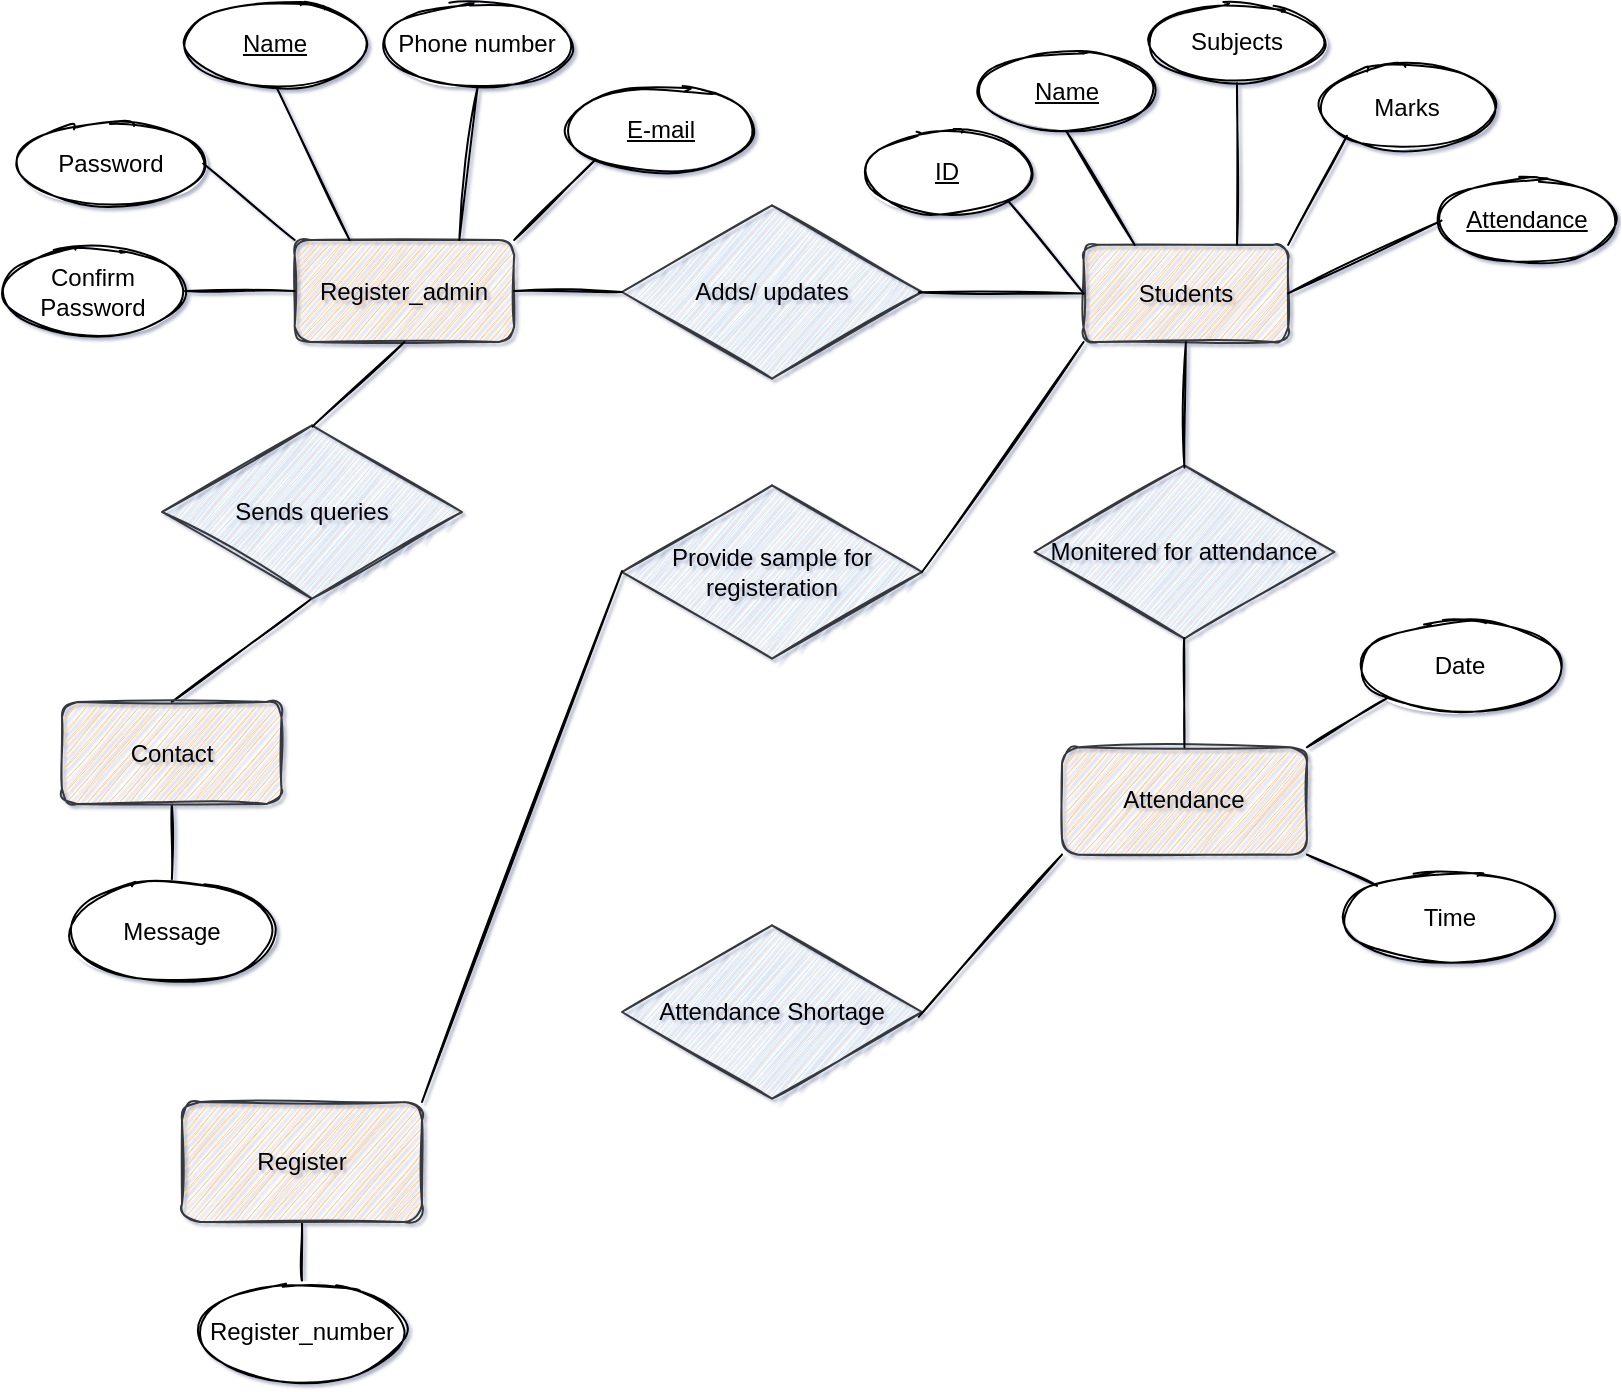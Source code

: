 <mxfile version="15.8.7" type="device" pages="2"><diagram id="R2lEEEUBdFMjLlhIrx00" name="Page-1"><mxGraphModel dx="1150" dy="804" grid="0" gridSize="10" guides="1" tooltips="1" connect="1" arrows="1" fold="1" page="1" pageScale="1" pageWidth="850" pageHeight="1100" math="0" shadow="1" extFonts="Permanent Marker^https://fonts.googleapis.com/css?family=Permanent+Marker"><root><mxCell id="0"/><mxCell id="1" parent="0"/><mxCell id="sT6DB3p8xvieUuNdIyiT-24" value="" style="group;sketch=1;rounded=1;" parent="1" vertex="1" connectable="0"><mxGeometry x="30" y="140" width="375" height="170" as="geometry"/></mxCell><mxCell id="sT6DB3p8xvieUuNdIyiT-3" value="Register_admin" style="whiteSpace=wrap;html=1;fillColor=#ffcc99;strokeColor=#36393d;fillStyle=auto;gradientDirection=north;shadow=0;glass=0;sketch=1;rounded=1;" parent="sT6DB3p8xvieUuNdIyiT-24" vertex="1"><mxGeometry x="146.341" y="119.0" width="109.756" height="51.0" as="geometry"/></mxCell><mxCell id="sT6DB3p8xvieUuNdIyiT-6" value="&lt;u&gt;Name&lt;/u&gt;" style="ellipse;whiteSpace=wrap;html=1;sketch=1;rounded=1;" parent="sT6DB3p8xvieUuNdIyiT-24" vertex="1"><mxGeometry x="91.463" width="91.463" height="42.5" as="geometry"/></mxCell><mxCell id="sT6DB3p8xvieUuNdIyiT-9" value="Confirm Password" style="ellipse;whiteSpace=wrap;html=1;sketch=1;rounded=1;" parent="sT6DB3p8xvieUuNdIyiT-24" vertex="1"><mxGeometry y="123.25" width="91.463" height="42.5" as="geometry"/></mxCell><mxCell id="sT6DB3p8xvieUuNdIyiT-10" value="Password" style="ellipse;whiteSpace=wrap;html=1;sketch=1;rounded=1;" parent="sT6DB3p8xvieUuNdIyiT-24" vertex="1"><mxGeometry x="9.146" y="59.5" width="91.463" height="42.5" as="geometry"/></mxCell><mxCell id="sT6DB3p8xvieUuNdIyiT-11" value="Phone number" style="ellipse;whiteSpace=wrap;html=1;sketch=1;rounded=1;" parent="sT6DB3p8xvieUuNdIyiT-24" vertex="1"><mxGeometry x="192.073" width="91.463" height="42.5" as="geometry"/></mxCell><mxCell id="sT6DB3p8xvieUuNdIyiT-12" value="&lt;u&gt;E-mail&lt;/u&gt;" style="ellipse;whiteSpace=wrap;html=1;sketch=1;rounded=1;" parent="sT6DB3p8xvieUuNdIyiT-24" vertex="1"><mxGeometry x="283.537" y="42.5" width="91.463" height="42.5" as="geometry"/></mxCell><mxCell id="sT6DB3p8xvieUuNdIyiT-15" value="" style="endArrow=none;html=1;exitX=1;exitY=0;exitDx=0;exitDy=0;entryX=0;entryY=1;entryDx=0;entryDy=0;sketch=1;" parent="sT6DB3p8xvieUuNdIyiT-24" source="sT6DB3p8xvieUuNdIyiT-3" target="sT6DB3p8xvieUuNdIyiT-12" edge="1"><mxGeometry width="50" height="50" relative="1" as="geometry"><mxPoint x="338.415" y="119.0" as="sourcePoint"/><mxPoint x="384.146" y="76.5" as="targetPoint"/></mxGeometry></mxCell><mxCell id="sT6DB3p8xvieUuNdIyiT-16" value="" style="endArrow=none;html=1;entryX=0.5;entryY=1;entryDx=0;entryDy=0;exitX=0.75;exitY=0;exitDx=0;exitDy=0;sketch=1;" parent="sT6DB3p8xvieUuNdIyiT-24" source="sT6DB3p8xvieUuNdIyiT-3" target="sT6DB3p8xvieUuNdIyiT-11" edge="1"><mxGeometry width="50" height="50" relative="1" as="geometry"><mxPoint x="338.415" y="119.0" as="sourcePoint"/><mxPoint x="384.146" y="76.5" as="targetPoint"/></mxGeometry></mxCell><mxCell id="sT6DB3p8xvieUuNdIyiT-17" value="" style="endArrow=none;html=1;entryX=0.5;entryY=1;entryDx=0;entryDy=0;exitX=0.25;exitY=0;exitDx=0;exitDy=0;sketch=1;" parent="sT6DB3p8xvieUuNdIyiT-24" source="sT6DB3p8xvieUuNdIyiT-3" target="sT6DB3p8xvieUuNdIyiT-6" edge="1"><mxGeometry width="50" height="50" relative="1" as="geometry"><mxPoint x="237.805" y="127.5" as="sourcePoint"/><mxPoint x="246.951" y="51.0" as="targetPoint"/></mxGeometry></mxCell><mxCell id="sT6DB3p8xvieUuNdIyiT-18" value="" style="endArrow=none;html=1;entryX=0;entryY=0;entryDx=0;entryDy=0;exitX=1;exitY=0.5;exitDx=0;exitDy=0;sketch=1;" parent="sT6DB3p8xvieUuNdIyiT-24" source="sT6DB3p8xvieUuNdIyiT-10" target="sT6DB3p8xvieUuNdIyiT-3" edge="1"><mxGeometry width="50" height="50" relative="1" as="geometry"><mxPoint x="246.951" y="136.0" as="sourcePoint"/><mxPoint x="256.098" y="59.5" as="targetPoint"/></mxGeometry></mxCell><mxCell id="sT6DB3p8xvieUuNdIyiT-19" value="" style="endArrow=none;html=1;exitX=0;exitY=0.5;exitDx=0;exitDy=0;sketch=1;" parent="sT6DB3p8xvieUuNdIyiT-24" source="sT6DB3p8xvieUuNdIyiT-3" target="sT6DB3p8xvieUuNdIyiT-9" edge="1"><mxGeometry width="50" height="50" relative="1" as="geometry"><mxPoint x="256.098" y="144.5" as="sourcePoint"/><mxPoint x="265.244" y="68.0" as="targetPoint"/></mxGeometry></mxCell><mxCell id="sT6DB3p8xvieUuNdIyiT-30" value="" style="group;labelBackgroundColor=none;sketch=1;rounded=1;" parent="1" vertex="1" connectable="0"><mxGeometry x="460" y="140" width="375" height="170" as="geometry"/></mxCell><mxCell id="sT6DB3p8xvieUuNdIyiT-4" value="Students" style="whiteSpace=wrap;html=1;fillColor=#ffcc99;strokeColor=#36393d;sketch=1;rounded=1;" parent="sT6DB3p8xvieUuNdIyiT-30" vertex="1"><mxGeometry x="110.795" y="121.429" width="102.273" height="48.571" as="geometry"/></mxCell><mxCell id="sT6DB3p8xvieUuNdIyiT-7" value="&lt;u&gt;ID&lt;/u&gt;" style="ellipse;whiteSpace=wrap;html=1;sketch=1;rounded=1;" parent="sT6DB3p8xvieUuNdIyiT-30" vertex="1"><mxGeometry y="64.762" width="85.227" height="40.476" as="geometry"/></mxCell><mxCell id="sT6DB3p8xvieUuNdIyiT-20" value="&lt;u&gt;Attendance&lt;/u&gt;" style="ellipse;whiteSpace=wrap;html=1;sketch=1;rounded=1;" parent="sT6DB3p8xvieUuNdIyiT-30" vertex="1"><mxGeometry x="289.773" y="89.048" width="85.227" height="40.476" as="geometry"/></mxCell><mxCell id="sT6DB3p8xvieUuNdIyiT-21" value="Marks" style="ellipse;whiteSpace=wrap;html=1;sketch=1;rounded=1;" parent="sT6DB3p8xvieUuNdIyiT-30" vertex="1"><mxGeometry x="230.114" y="32.381" width="85.227" height="40.476" as="geometry"/></mxCell><mxCell id="sT6DB3p8xvieUuNdIyiT-22" value="Subjects" style="ellipse;whiteSpace=wrap;html=1;sketch=1;rounded=1;" parent="sT6DB3p8xvieUuNdIyiT-30" vertex="1"><mxGeometry x="144.886" width="85.227" height="40.476" as="geometry"/></mxCell><mxCell id="sT6DB3p8xvieUuNdIyiT-23" value="&lt;u&gt;Name&lt;/u&gt;" style="ellipse;whiteSpace=wrap;html=1;sketch=1;rounded=1;" parent="sT6DB3p8xvieUuNdIyiT-30" vertex="1"><mxGeometry x="59.659" y="24.286" width="85.227" height="40.476" as="geometry"/></mxCell><mxCell id="sT6DB3p8xvieUuNdIyiT-25" value="" style="endArrow=none;html=1;entryX=0;entryY=1;entryDx=0;entryDy=0;exitX=1;exitY=0;exitDx=0;exitDy=0;sketch=1;" parent="sT6DB3p8xvieUuNdIyiT-30" source="sT6DB3p8xvieUuNdIyiT-4" target="sT6DB3p8xvieUuNdIyiT-21" edge="1"><mxGeometry width="50" height="50" relative="1" as="geometry"><mxPoint x="221.591" y="178.095" as="sourcePoint"/><mxPoint x="264.205" y="137.619" as="targetPoint"/></mxGeometry></mxCell><mxCell id="sT6DB3p8xvieUuNdIyiT-26" value="" style="endArrow=none;html=1;entryX=0;entryY=0.5;entryDx=0;entryDy=0;exitX=1;exitY=0.5;exitDx=0;exitDy=0;sketch=1;" parent="sT6DB3p8xvieUuNdIyiT-30" source="sT6DB3p8xvieUuNdIyiT-4" target="sT6DB3p8xvieUuNdIyiT-20" edge="1"><mxGeometry width="50" height="50" relative="1" as="geometry"><mxPoint x="230.114" y="186.19" as="sourcePoint"/><mxPoint x="272.727" y="145.714" as="targetPoint"/></mxGeometry></mxCell><mxCell id="sT6DB3p8xvieUuNdIyiT-27" value="" style="endArrow=none;html=1;entryX=0.5;entryY=1;entryDx=0;entryDy=0;exitX=0.75;exitY=0;exitDx=0;exitDy=0;sketch=1;" parent="sT6DB3p8xvieUuNdIyiT-30" source="sT6DB3p8xvieUuNdIyiT-4" target="sT6DB3p8xvieUuNdIyiT-22" edge="1"><mxGeometry width="50" height="50" relative="1" as="geometry"><mxPoint x="238.636" y="194.286" as="sourcePoint"/><mxPoint x="281.25" y="153.81" as="targetPoint"/></mxGeometry></mxCell><mxCell id="sT6DB3p8xvieUuNdIyiT-28" value="" style="endArrow=none;html=1;entryX=0.5;entryY=1;entryDx=0;entryDy=0;exitX=0.25;exitY=0;exitDx=0;exitDy=0;sketch=1;" parent="sT6DB3p8xvieUuNdIyiT-30" source="sT6DB3p8xvieUuNdIyiT-4" target="sT6DB3p8xvieUuNdIyiT-23" edge="1"><mxGeometry width="50" height="50" relative="1" as="geometry"><mxPoint x="247.159" y="202.381" as="sourcePoint"/><mxPoint x="289.773" y="161.905" as="targetPoint"/></mxGeometry></mxCell><mxCell id="sT6DB3p8xvieUuNdIyiT-29" value="" style="endArrow=none;html=1;exitX=1;exitY=1;exitDx=0;exitDy=0;entryX=0;entryY=0.5;entryDx=0;entryDy=0;sketch=1;" parent="sT6DB3p8xvieUuNdIyiT-30" source="sT6DB3p8xvieUuNdIyiT-7" target="sT6DB3p8xvieUuNdIyiT-4" edge="1"><mxGeometry width="50" height="50" relative="1" as="geometry"><mxPoint x="255.682" y="210.476" as="sourcePoint"/><mxPoint x="298.295" y="170" as="targetPoint"/></mxGeometry></mxCell><mxCell id="sT6DB3p8xvieUuNdIyiT-35" value="" style="group;sketch=1;rounded=1;" parent="1" vertex="1" connectable="0"><mxGeometry x="560" y="450" width="250" height="170" as="geometry"/></mxCell><mxCell id="sT6DB3p8xvieUuNdIyiT-5" value="Attendance" style="whiteSpace=wrap;html=1;fillColor=#ffcc99;strokeColor=#36393d;sketch=1;rounded=1;" parent="sT6DB3p8xvieUuNdIyiT-35" vertex="1"><mxGeometry y="62.632" width="122.449" height="53.684" as="geometry"/></mxCell><mxCell id="sT6DB3p8xvieUuNdIyiT-8" value="Date" style="ellipse;whiteSpace=wrap;html=1;sketch=1;rounded=1;" parent="sT6DB3p8xvieUuNdIyiT-35" vertex="1"><mxGeometry x="147.959" width="102.041" height="44.737" as="geometry"/></mxCell><mxCell id="sT6DB3p8xvieUuNdIyiT-31" value="Time" style="ellipse;whiteSpace=wrap;html=1;sketch=1;rounded=1;" parent="sT6DB3p8xvieUuNdIyiT-35" vertex="1"><mxGeometry x="142.857" y="125.263" width="102.041" height="44.737" as="geometry"/></mxCell><mxCell id="sT6DB3p8xvieUuNdIyiT-32" value="" style="endArrow=none;html=1;entryX=0;entryY=1;entryDx=0;entryDy=0;exitX=1;exitY=0;exitDx=0;exitDy=0;sketch=1;" parent="sT6DB3p8xvieUuNdIyiT-35" source="sT6DB3p8xvieUuNdIyiT-5" target="sT6DB3p8xvieUuNdIyiT-8" edge="1"><mxGeometry width="50" height="50" relative="1" as="geometry"><mxPoint x="-224.49" y="-107.368" as="sourcePoint"/><mxPoint x="-173.469" y="-152.105" as="targetPoint"/></mxGeometry></mxCell><mxCell id="sT6DB3p8xvieUuNdIyiT-33" value="" style="endArrow=none;html=1;exitX=1;exitY=1;exitDx=0;exitDy=0;entryX=0;entryY=0;entryDx=0;entryDy=0;sketch=1;" parent="sT6DB3p8xvieUuNdIyiT-35" source="sT6DB3p8xvieUuNdIyiT-5" target="sT6DB3p8xvieUuNdIyiT-31" edge="1"><mxGeometry width="50" height="50" relative="1" as="geometry"><mxPoint x="-214.286" y="-98.421" as="sourcePoint"/><mxPoint x="153.061" y="143.158" as="targetPoint"/></mxGeometry></mxCell><mxCell id="sT6DB3p8xvieUuNdIyiT-37" value="Monitered for attendance" style="html=1;whiteSpace=wrap;aspect=fixed;shape=isoRectangle;fillColor=#cce5ff;strokeColor=#36393d;sketch=1;rounded=1;" parent="1" vertex="1"><mxGeometry x="546.22" y="370" width="150" height="90" as="geometry"/></mxCell><mxCell id="sT6DB3p8xvieUuNdIyiT-38" value="Adds/ updates" style="html=1;whiteSpace=wrap;aspect=fixed;shape=isoRectangle;fillColor=#cce5ff;strokeColor=#36393d;sketch=1;rounded=1;" parent="1" vertex="1"><mxGeometry x="340" y="240" width="150" height="90" as="geometry"/></mxCell><mxCell id="sT6DB3p8xvieUuNdIyiT-39" value="Provide sample for registeration" style="html=1;whiteSpace=wrap;aspect=fixed;shape=isoRectangle;fillColor=#cce5ff;strokeColor=#36393d;sketch=1;rounded=1;" parent="1" vertex="1"><mxGeometry x="340" y="380" width="150" height="90" as="geometry"/></mxCell><mxCell id="sT6DB3p8xvieUuNdIyiT-48" style="edgeStyle=none;orthogonalLoop=1;jettySize=auto;html=1;exitX=1;exitY=0;exitDx=0;exitDy=0;entryX=0;entryY=0.495;entryDx=0;entryDy=0;entryPerimeter=0;endArrow=none;endFill=0;sketch=1;" parent="1" source="sT6DB3p8xvieUuNdIyiT-41" target="sT6DB3p8xvieUuNdIyiT-39" edge="1"><mxGeometry relative="1" as="geometry"/></mxCell><mxCell id="sT6DB3p8xvieUuNdIyiT-56" style="edgeStyle=none;orthogonalLoop=1;jettySize=auto;html=1;exitX=0.5;exitY=1;exitDx=0;exitDy=0;entryX=0.5;entryY=0;entryDx=0;entryDy=0;endArrow=none;endFill=0;sketch=1;" parent="1" source="sT6DB3p8xvieUuNdIyiT-41" target="sT6DB3p8xvieUuNdIyiT-42" edge="1"><mxGeometry relative="1" as="geometry"/></mxCell><mxCell id="sT6DB3p8xvieUuNdIyiT-41" value="Register" style="whiteSpace=wrap;html=1;fillColor=#ffcc99;strokeColor=#36393d;sketch=1;rounded=1;" parent="1" vertex="1"><mxGeometry x="120" y="690" width="120" height="60" as="geometry"/></mxCell><mxCell id="sT6DB3p8xvieUuNdIyiT-42" value="Register_number" style="ellipse;whiteSpace=wrap;html=1;sketch=1;rounded=1;" parent="1" vertex="1"><mxGeometry x="130" y="780" width="100" height="50" as="geometry"/></mxCell><mxCell id="sT6DB3p8xvieUuNdIyiT-43" value="Sends queries" style="html=1;whiteSpace=wrap;aspect=fixed;shape=isoRectangle;fillColor=#cce5ff;strokeColor=#36393d;sketch=1;rounded=1;" parent="1" vertex="1"><mxGeometry x="110" y="350" width="150" height="90" as="geometry"/></mxCell><mxCell id="sT6DB3p8xvieUuNdIyiT-54" style="edgeStyle=none;orthogonalLoop=1;jettySize=auto;html=1;exitX=0.5;exitY=0;exitDx=0;exitDy=0;entryX=0.495;entryY=0.986;entryDx=0;entryDy=0;entryPerimeter=0;endArrow=none;endFill=0;sketch=1;" parent="1" source="sT6DB3p8xvieUuNdIyiT-45" target="sT6DB3p8xvieUuNdIyiT-43" edge="1"><mxGeometry relative="1" as="geometry"/></mxCell><mxCell id="sT6DB3p8xvieUuNdIyiT-55" style="edgeStyle=none;orthogonalLoop=1;jettySize=auto;html=1;exitX=0.5;exitY=1;exitDx=0;exitDy=0;entryX=0.5;entryY=0;entryDx=0;entryDy=0;endArrow=none;endFill=0;sketch=1;" parent="1" source="sT6DB3p8xvieUuNdIyiT-45" target="sT6DB3p8xvieUuNdIyiT-46" edge="1"><mxGeometry relative="1" as="geometry"/></mxCell><mxCell id="sT6DB3p8xvieUuNdIyiT-45" value="Contact" style="whiteSpace=wrap;html=1;fillColor=#ffcc99;strokeColor=#36393d;sketch=1;rounded=1;" parent="1" vertex="1"><mxGeometry x="60" y="490" width="109.756" height="51.0" as="geometry"/></mxCell><mxCell id="sT6DB3p8xvieUuNdIyiT-46" value="Message" style="ellipse;whiteSpace=wrap;html=1;sketch=1;rounded=1;" parent="1" vertex="1"><mxGeometry x="64.88" y="580" width="100" height="50" as="geometry"/></mxCell><mxCell id="sT6DB3p8xvieUuNdIyiT-47" style="orthogonalLoop=1;jettySize=auto;html=1;exitX=0;exitY=1;exitDx=0;exitDy=0;endArrow=none;endFill=0;sketch=1;" parent="1" source="sT6DB3p8xvieUuNdIyiT-4" edge="1"><mxGeometry relative="1" as="geometry"><mxPoint x="490" y="425" as="targetPoint"/></mxGeometry></mxCell><mxCell id="sT6DB3p8xvieUuNdIyiT-49" style="edgeStyle=none;orthogonalLoop=1;jettySize=auto;html=1;exitX=1;exitY=0.5;exitDx=0;exitDy=0;endArrow=none;endFill=0;sketch=1;" parent="1" source="sT6DB3p8xvieUuNdIyiT-3" edge="1"><mxGeometry relative="1" as="geometry"><mxPoint x="340" y="285.059" as="targetPoint"/></mxGeometry></mxCell><mxCell id="sT6DB3p8xvieUuNdIyiT-50" style="edgeStyle=none;orthogonalLoop=1;jettySize=auto;html=1;exitX=0;exitY=0.5;exitDx=0;exitDy=0;entryX=0.989;entryY=0.501;entryDx=0;entryDy=0;entryPerimeter=0;endArrow=none;endFill=0;sketch=1;" parent="1" source="sT6DB3p8xvieUuNdIyiT-4" target="sT6DB3p8xvieUuNdIyiT-38" edge="1"><mxGeometry relative="1" as="geometry"/></mxCell><mxCell id="sT6DB3p8xvieUuNdIyiT-51" style="edgeStyle=none;orthogonalLoop=1;jettySize=auto;html=1;exitX=0.5;exitY=1;exitDx=0;exitDy=0;endArrow=none;endFill=0;entryX=0.5;entryY=0.032;entryDx=0;entryDy=0;entryPerimeter=0;sketch=1;" parent="1" source="sT6DB3p8xvieUuNdIyiT-4" target="sT6DB3p8xvieUuNdIyiT-37" edge="1"><mxGeometry relative="1" as="geometry"><mxPoint x="622" y="370" as="targetPoint"/></mxGeometry></mxCell><mxCell id="sT6DB3p8xvieUuNdIyiT-52" style="edgeStyle=none;orthogonalLoop=1;jettySize=auto;html=1;exitX=0.5;exitY=0;exitDx=0;exitDy=0;entryX=0.499;entryY=0.978;entryDx=0;entryDy=0;entryPerimeter=0;endArrow=none;endFill=0;sketch=1;" parent="1" source="sT6DB3p8xvieUuNdIyiT-5" target="sT6DB3p8xvieUuNdIyiT-37" edge="1"><mxGeometry relative="1" as="geometry"/></mxCell><mxCell id="sT6DB3p8xvieUuNdIyiT-53" style="edgeStyle=none;orthogonalLoop=1;jettySize=auto;html=1;exitX=0.5;exitY=1;exitDx=0;exitDy=0;entryX=0.501;entryY=0.026;entryDx=0;entryDy=0;entryPerimeter=0;endArrow=none;endFill=0;sketch=1;" parent="1" source="sT6DB3p8xvieUuNdIyiT-3" target="sT6DB3p8xvieUuNdIyiT-43" edge="1"><mxGeometry relative="1" as="geometry"/></mxCell><mxCell id="sT6DB3p8xvieUuNdIyiT-57" value="Attendance Shortage" style="html=1;whiteSpace=wrap;aspect=fixed;shape=isoRectangle;fillColor=#cce5ff;strokeColor=#36393d;sketch=1;rounded=1;" parent="1" vertex="1"><mxGeometry x="340" y="600" width="150" height="90" as="geometry"/></mxCell><mxCell id="sT6DB3p8xvieUuNdIyiT-58" style="edgeStyle=none;orthogonalLoop=1;jettySize=auto;html=1;exitX=0;exitY=1;exitDx=0;exitDy=0;entryX=0.989;entryY=0.527;entryDx=0;entryDy=0;entryPerimeter=0;endArrow=none;endFill=0;sketch=1;" parent="1" source="sT6DB3p8xvieUuNdIyiT-5" target="sT6DB3p8xvieUuNdIyiT-57" edge="1"><mxGeometry relative="1" as="geometry"/></mxCell></root></mxGraphModel></diagram><diagram id="oSiAip_m1bp2NLqzxo85" name="Page-2"><mxGraphModel dx="1150" dy="804" grid="0" gridSize="10" guides="1" tooltips="1" connect="1" arrows="1" fold="1" page="1" pageScale="1" pageWidth="827" pageHeight="1169" math="0" shadow="1"><root><mxCell id="usBxV7ws_dvT6jEshg2Y-0"/><mxCell id="usBxV7ws_dvT6jEshg2Y-1" parent="usBxV7ws_dvT6jEshg2Y-0"/><mxCell id="-e1uamI6k0zYKTEkHFPv-5" value="" style="group;sketch=1;" vertex="1" connectable="0" parent="usBxV7ws_dvT6jEshg2Y-1"><mxGeometry x="100" y="160" width="600" height="60" as="geometry"/></mxCell><mxCell id="-e1uamI6k0zYKTEkHFPv-0" value="&lt;u&gt;Name&lt;/u&gt;" style="rounded=0;whiteSpace=wrap;html=1;sketch=1;" vertex="1" parent="-e1uamI6k0zYKTEkHFPv-5"><mxGeometry width="120" height="60" as="geometry"/></mxCell><mxCell id="-e1uamI6k0zYKTEkHFPv-1" value="&lt;u&gt;Email&lt;/u&gt;" style="rounded=0;whiteSpace=wrap;html=1;sketch=1;" vertex="1" parent="-e1uamI6k0zYKTEkHFPv-5"><mxGeometry x="120" width="120" height="60" as="geometry"/></mxCell><mxCell id="-e1uamI6k0zYKTEkHFPv-2" value="Message" style="rounded=0;whiteSpace=wrap;html=1;sketch=1;" vertex="1" parent="-e1uamI6k0zYKTEkHFPv-5"><mxGeometry x="240" width="120" height="60" as="geometry"/></mxCell><mxCell id="-e1uamI6k0zYKTEkHFPv-6" value="" style="group;sketch=1;" vertex="1" connectable="0" parent="usBxV7ws_dvT6jEshg2Y-1"><mxGeometry x="100" y="300" width="600" height="60" as="geometry"/></mxCell><mxCell id="-e1uamI6k0zYKTEkHFPv-7" value="&lt;u&gt;Id&lt;/u&gt;" style="rounded=0;whiteSpace=wrap;html=1;sketch=1;" vertex="1" parent="-e1uamI6k0zYKTEkHFPv-6"><mxGeometry width="120" height="60" as="geometry"/></mxCell><mxCell id="-e1uamI6k0zYKTEkHFPv-8" value="&lt;u&gt;Name&lt;/u&gt;" style="rounded=0;whiteSpace=wrap;html=1;sketch=1;" vertex="1" parent="-e1uamI6k0zYKTEkHFPv-6"><mxGeometry x="120" width="120" height="60" as="geometry"/></mxCell><mxCell id="-e1uamI6k0zYKTEkHFPv-9" value="Subject" style="rounded=0;whiteSpace=wrap;html=1;sketch=1;" vertex="1" parent="-e1uamI6k0zYKTEkHFPv-6"><mxGeometry x="240" width="120" height="60" as="geometry"/></mxCell><mxCell id="-e1uamI6k0zYKTEkHFPv-10" value="marks" style="rounded=0;whiteSpace=wrap;html=1;sketch=1;" vertex="1" parent="-e1uamI6k0zYKTEkHFPv-6"><mxGeometry x="360" width="120" height="60" as="geometry"/></mxCell><mxCell id="-e1uamI6k0zYKTEkHFPv-11" value="&lt;u&gt;Attendance&lt;/u&gt;" style="rounded=0;whiteSpace=wrap;html=1;sketch=1;" vertex="1" parent="-e1uamI6k0zYKTEkHFPv-6"><mxGeometry x="480" width="120" height="60" as="geometry"/></mxCell><mxCell id="-e1uamI6k0zYKTEkHFPv-12" value="" style="group;sketch=1;" vertex="1" connectable="0" parent="usBxV7ws_dvT6jEshg2Y-1"><mxGeometry x="100" y="50" width="600" height="60" as="geometry"/></mxCell><mxCell id="-e1uamI6k0zYKTEkHFPv-13" value="&lt;u&gt;Name&lt;/u&gt;" style="rounded=0;whiteSpace=wrap;html=1;sketch=1;" vertex="1" parent="-e1uamI6k0zYKTEkHFPv-12"><mxGeometry width="120" height="60" as="geometry"/></mxCell><mxCell id="-e1uamI6k0zYKTEkHFPv-14" value="&lt;u&gt;Email&lt;/u&gt;" style="rounded=0;whiteSpace=wrap;html=1;sketch=1;" vertex="1" parent="-e1uamI6k0zYKTEkHFPv-12"><mxGeometry x="120" width="120" height="60" as="geometry"/></mxCell><mxCell id="-e1uamI6k0zYKTEkHFPv-15" value="Phone number" style="rounded=0;whiteSpace=wrap;html=1;sketch=1;" vertex="1" parent="-e1uamI6k0zYKTEkHFPv-12"><mxGeometry x="240" width="120" height="60" as="geometry"/></mxCell><mxCell id="-e1uamI6k0zYKTEkHFPv-16" value="Password" style="rounded=0;whiteSpace=wrap;html=1;sketch=1;" vertex="1" parent="-e1uamI6k0zYKTEkHFPv-12"><mxGeometry x="360" width="120" height="60" as="geometry"/></mxCell><mxCell id="-e1uamI6k0zYKTEkHFPv-17" value="Confirm Password" style="rounded=0;whiteSpace=wrap;html=1;sketch=1;" vertex="1" parent="-e1uamI6k0zYKTEkHFPv-12"><mxGeometry x="480" width="120" height="60" as="geometry"/></mxCell><mxCell id="-e1uamI6k0zYKTEkHFPv-20" value="" style="group;sketch=1;" vertex="1" connectable="0" parent="usBxV7ws_dvT6jEshg2Y-1"><mxGeometry x="100" y="440" width="600" height="60" as="geometry"/></mxCell><mxCell id="-e1uamI6k0zYKTEkHFPv-21" value="&lt;u&gt;Id&lt;/u&gt;" style="rounded=0;whiteSpace=wrap;html=1;sketch=1;" vertex="1" parent="-e1uamI6k0zYKTEkHFPv-20"><mxGeometry width="120" height="60" as="geometry"/></mxCell><mxCell id="-e1uamI6k0zYKTEkHFPv-22" value="&lt;u&gt;Name&lt;/u&gt;" style="rounded=0;whiteSpace=wrap;html=1;sketch=1;" vertex="1" parent="-e1uamI6k0zYKTEkHFPv-20"><mxGeometry x="120" width="120" height="60" as="geometry"/></mxCell><mxCell id="-e1uamI6k0zYKTEkHFPv-23" value="Time" style="rounded=0;whiteSpace=wrap;html=1;sketch=1;" vertex="1" parent="-e1uamI6k0zYKTEkHFPv-20"><mxGeometry x="240" width="120" height="60" as="geometry"/></mxCell><mxCell id="-e1uamI6k0zYKTEkHFPv-24" value="Date" style="rounded=0;whiteSpace=wrap;html=1;sketch=1;" vertex="1" parent="-e1uamI6k0zYKTEkHFPv-20"><mxGeometry x="360" width="120" height="60" as="geometry"/></mxCell><mxCell id="-e1uamI6k0zYKTEkHFPv-26" value="" style="group;sketch=1;" vertex="1" connectable="0" parent="usBxV7ws_dvT6jEshg2Y-1"><mxGeometry x="100" y="680" width="600" height="60" as="geometry"/></mxCell><mxCell id="-e1uamI6k0zYKTEkHFPv-27" value="&lt;u&gt;Id&lt;/u&gt;" style="rounded=0;whiteSpace=wrap;html=1;sketch=1;" vertex="1" parent="-e1uamI6k0zYKTEkHFPv-26"><mxGeometry width="120" height="60" as="geometry"/></mxCell><mxCell id="-e1uamI6k0zYKTEkHFPv-28" value="&lt;u&gt;Name&lt;/u&gt;" style="rounded=0;whiteSpace=wrap;html=1;sketch=1;" vertex="1" parent="-e1uamI6k0zYKTEkHFPv-26"><mxGeometry x="120" width="120" height="60" as="geometry"/></mxCell><mxCell id="-e1uamI6k0zYKTEkHFPv-29" value="&lt;u&gt;Attendance&lt;/u&gt;" style="rounded=0;whiteSpace=wrap;html=1;sketch=1;" vertex="1" parent="-e1uamI6k0zYKTEkHFPv-26"><mxGeometry x="240" width="120" height="60" as="geometry"/></mxCell><mxCell id="-e1uamI6k0zYKTEkHFPv-32" value="" style="group;sketch=1;" vertex="1" connectable="0" parent="usBxV7ws_dvT6jEshg2Y-1"><mxGeometry x="100" y="560" width="600" height="60" as="geometry"/></mxCell><mxCell id="-e1uamI6k0zYKTEkHFPv-33" value="&lt;u&gt;Id&lt;/u&gt;" style="rounded=0;whiteSpace=wrap;html=1;sketch=1;" vertex="1" parent="-e1uamI6k0zYKTEkHFPv-32"><mxGeometry width="120" height="60" as="geometry"/></mxCell><mxCell id="-e1uamI6k0zYKTEkHFPv-34" value="&lt;u&gt;Name&lt;/u&gt;" style="rounded=0;whiteSpace=wrap;html=1;sketch=1;" vertex="1" parent="-e1uamI6k0zYKTEkHFPv-32"><mxGeometry x="120" width="120" height="60" as="geometry"/></mxCell><mxCell id="-e1uamI6k0zYKTEkHFPv-35" value="Registered number" style="rounded=0;whiteSpace=wrap;html=1;sketch=1;" vertex="1" parent="-e1uamI6k0zYKTEkHFPv-32"><mxGeometry x="240" width="120" height="60" as="geometry"/></mxCell><mxCell id="-e1uamI6k0zYKTEkHFPv-39" style="edgeStyle=orthogonalEdgeStyle;rounded=0;orthogonalLoop=1;jettySize=auto;html=1;exitX=0;exitY=0.5;exitDx=0;exitDy=0;entryX=0;entryY=0.75;entryDx=0;entryDy=0;sketch=1;" edge="1" parent="usBxV7ws_dvT6jEshg2Y-1" source="-e1uamI6k0zYKTEkHFPv-21" target="-e1uamI6k0zYKTEkHFPv-7"><mxGeometry relative="1" as="geometry"><Array as="points"><mxPoint x="80" y="470"/><mxPoint x="80" y="345"/></Array></mxGeometry></mxCell><mxCell id="-e1uamI6k0zYKTEkHFPv-40" style="edgeStyle=orthogonalEdgeStyle;rounded=0;orthogonalLoop=1;jettySize=auto;html=1;exitX=0;exitY=0.5;exitDx=0;exitDy=0;entryX=0;entryY=0.5;entryDx=0;entryDy=0;sketch=1;" edge="1" parent="usBxV7ws_dvT6jEshg2Y-1" source="-e1uamI6k0zYKTEkHFPv-33" target="-e1uamI6k0zYKTEkHFPv-7"><mxGeometry relative="1" as="geometry"><mxPoint x="50" y="530" as="targetPoint"/><Array as="points"><mxPoint x="70" y="590"/><mxPoint x="70" y="330"/></Array></mxGeometry></mxCell><mxCell id="-e1uamI6k0zYKTEkHFPv-41" style="edgeStyle=orthogonalEdgeStyle;rounded=0;orthogonalLoop=1;jettySize=auto;html=1;exitX=0;exitY=0.5;exitDx=0;exitDy=0;entryX=0;entryY=0.25;entryDx=0;entryDy=0;sketch=1;" edge="1" parent="usBxV7ws_dvT6jEshg2Y-1" source="-e1uamI6k0zYKTEkHFPv-27" target="-e1uamI6k0zYKTEkHFPv-7"><mxGeometry relative="1" as="geometry"><Array as="points"><mxPoint x="40" y="710"/><mxPoint x="40" y="315"/></Array></mxGeometry></mxCell><mxCell id="-e1uamI6k0zYKTEkHFPv-42" style="edgeStyle=orthogonalEdgeStyle;rounded=0;orthogonalLoop=1;jettySize=auto;html=1;exitX=0.25;exitY=0;exitDx=0;exitDy=0;entryX=0.25;entryY=1;entryDx=0;entryDy=0;sketch=1;" edge="1" parent="usBxV7ws_dvT6jEshg2Y-1" source="-e1uamI6k0zYKTEkHFPv-22" target="-e1uamI6k0zYKTEkHFPv-8"><mxGeometry relative="1" as="geometry"/></mxCell><mxCell id="-e1uamI6k0zYKTEkHFPv-43" style="edgeStyle=orthogonalEdgeStyle;rounded=0;orthogonalLoop=1;jettySize=auto;html=1;exitX=0.5;exitY=0;exitDx=0;exitDy=0;sketch=1;" edge="1" parent="usBxV7ws_dvT6jEshg2Y-1" source="-e1uamI6k0zYKTEkHFPv-34" target="-e1uamI6k0zYKTEkHFPv-8"><mxGeometry relative="1" as="geometry"><Array as="points"><mxPoint x="270" y="560"/><mxPoint x="270" y="540"/><mxPoint x="610" y="540"/><mxPoint x="610" y="410"/><mxPoint x="270" y="410"/></Array></mxGeometry></mxCell><mxCell id="-e1uamI6k0zYKTEkHFPv-44" style="edgeStyle=orthogonalEdgeStyle;rounded=0;orthogonalLoop=1;jettySize=auto;html=1;exitX=0.5;exitY=0;exitDx=0;exitDy=0;entryX=0.75;entryY=1;entryDx=0;entryDy=0;sketch=1;" edge="1" parent="usBxV7ws_dvT6jEshg2Y-1" source="-e1uamI6k0zYKTEkHFPv-28" target="-e1uamI6k0zYKTEkHFPv-8"><mxGeometry relative="1" as="geometry"><mxPoint x="300" y="570" as="targetPoint"/><Array as="points"><mxPoint x="280" y="650"/><mxPoint x="650" y="650"/><mxPoint x="650" y="390"/><mxPoint x="310" y="390"/></Array></mxGeometry></mxCell><mxCell id="-e1uamI6k0zYKTEkHFPv-45" style="edgeStyle=orthogonalEdgeStyle;rounded=0;orthogonalLoop=1;jettySize=auto;html=1;exitX=1;exitY=0.5;exitDx=0;exitDy=0;entryX=1;entryY=0.5;entryDx=0;entryDy=0;sketch=1;" edge="1" parent="usBxV7ws_dvT6jEshg2Y-1" source="-e1uamI6k0zYKTEkHFPv-29" target="-e1uamI6k0zYKTEkHFPv-11"><mxGeometry relative="1" as="geometry"/></mxCell><mxCell id="-e1uamI6k0zYKTEkHFPv-46" style="edgeStyle=orthogonalEdgeStyle;rounded=0;orthogonalLoop=1;jettySize=auto;html=1;exitX=0;exitY=0.5;exitDx=0;exitDy=0;entryX=0;entryY=0.5;entryDx=0;entryDy=0;sketch=1;" edge="1" parent="usBxV7ws_dvT6jEshg2Y-1" source="-e1uamI6k0zYKTEkHFPv-0" target="-e1uamI6k0zYKTEkHFPv-13"><mxGeometry relative="1" as="geometry"/></mxCell><mxCell id="-e1uamI6k0zYKTEkHFPv-47" style="edgeStyle=orthogonalEdgeStyle;rounded=0;orthogonalLoop=1;jettySize=auto;html=1;exitX=0.5;exitY=0;exitDx=0;exitDy=0;entryX=0.5;entryY=1;entryDx=0;entryDy=0;sketch=1;" edge="1" parent="usBxV7ws_dvT6jEshg2Y-1" source="-e1uamI6k0zYKTEkHFPv-1" target="-e1uamI6k0zYKTEkHFPv-14"><mxGeometry relative="1" as="geometry"/></mxCell><mxCell id="-e1uamI6k0zYKTEkHFPv-50" value="&lt;b&gt;&lt;font style=&quot;font-size: 14px&quot;&gt;Admin_Registration&lt;/font&gt;&lt;/b&gt;" style="text;html=1;strokeColor=none;fillColor=none;align=center;verticalAlign=middle;whiteSpace=wrap;rounded=0;sketch=1;" vertex="1" parent="usBxV7ws_dvT6jEshg2Y-1"><mxGeometry x="130" y="20" width="60" height="30" as="geometry"/></mxCell><mxCell id="-e1uamI6k0zYKTEkHFPv-51" value="&lt;b&gt;Contact&lt;/b&gt;" style="text;html=1;strokeColor=none;fillColor=none;align=center;verticalAlign=middle;whiteSpace=wrap;rounded=0;fontSize=14;sketch=1;" vertex="1" parent="usBxV7ws_dvT6jEshg2Y-1"><mxGeometry x="100" y="129" width="60" height="30" as="geometry"/></mxCell><mxCell id="-e1uamI6k0zYKTEkHFPv-52" value="&lt;b&gt;Students&lt;/b&gt;" style="text;html=1;strokeColor=none;fillColor=none;align=center;verticalAlign=middle;whiteSpace=wrap;rounded=0;fontSize=14;sketch=1;" vertex="1" parent="usBxV7ws_dvT6jEshg2Y-1"><mxGeometry x="100" y="269" width="60" height="30" as="geometry"/></mxCell><mxCell id="-e1uamI6k0zYKTEkHFPv-53" value="&lt;b&gt;Attendance&lt;/b&gt;" style="text;html=1;strokeColor=none;fillColor=none;align=center;verticalAlign=middle;whiteSpace=wrap;rounded=0;fontSize=14;sketch=1;" vertex="1" parent="usBxV7ws_dvT6jEshg2Y-1"><mxGeometry x="120" y="410" width="60" height="30" as="geometry"/></mxCell><mxCell id="-e1uamI6k0zYKTEkHFPv-54" value="&lt;b&gt;Register&lt;/b&gt;" style="text;html=1;strokeColor=none;fillColor=none;align=center;verticalAlign=middle;whiteSpace=wrap;rounded=0;fontSize=14;sketch=1;" vertex="1" parent="usBxV7ws_dvT6jEshg2Y-1"><mxGeometry x="100" y="529" width="60" height="30" as="geometry"/></mxCell><mxCell id="-e1uamI6k0zYKTEkHFPv-55" value="&lt;b&gt;Attendance_shortage&lt;/b&gt;" style="text;html=1;strokeColor=none;fillColor=none;align=center;verticalAlign=middle;whiteSpace=wrap;rounded=0;fontSize=14;sketch=1;" vertex="1" parent="usBxV7ws_dvT6jEshg2Y-1"><mxGeometry x="140" y="650" width="60" height="30" as="geometry"/></mxCell></root></mxGraphModel></diagram></mxfile>